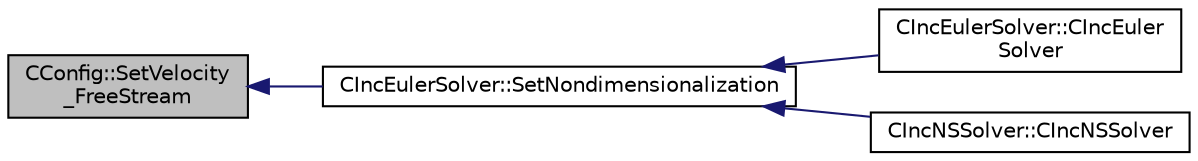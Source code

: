 digraph "CConfig::SetVelocity_FreeStream"
{
  edge [fontname="Helvetica",fontsize="10",labelfontname="Helvetica",labelfontsize="10"];
  node [fontname="Helvetica",fontsize="10",shape=record];
  rankdir="LR";
  Node15801 [label="CConfig::SetVelocity\l_FreeStream",height=0.2,width=0.4,color="black", fillcolor="grey75", style="filled", fontcolor="black"];
  Node15801 -> Node15802 [dir="back",color="midnightblue",fontsize="10",style="solid",fontname="Helvetica"];
  Node15802 [label="CIncEulerSolver::SetNondimensionalization",height=0.2,width=0.4,color="black", fillcolor="white", style="filled",URL="$class_c_inc_euler_solver.html#a2cffaa24417cb3803d36d38b3874d6d0",tooltip="Set the solver nondimensionalization. "];
  Node15802 -> Node15803 [dir="back",color="midnightblue",fontsize="10",style="solid",fontname="Helvetica"];
  Node15803 [label="CIncEulerSolver::CIncEuler\lSolver",height=0.2,width=0.4,color="black", fillcolor="white", style="filled",URL="$class_c_inc_euler_solver.html#a91f644b8f9a00215bac5bcd31dfc06d8"];
  Node15802 -> Node15804 [dir="back",color="midnightblue",fontsize="10",style="solid",fontname="Helvetica"];
  Node15804 [label="CIncNSSolver::CIncNSSolver",height=0.2,width=0.4,color="black", fillcolor="white", style="filled",URL="$class_c_inc_n_s_solver.html#a82152ac7e91fb1c5c073d98a1f08e2aa"];
}
